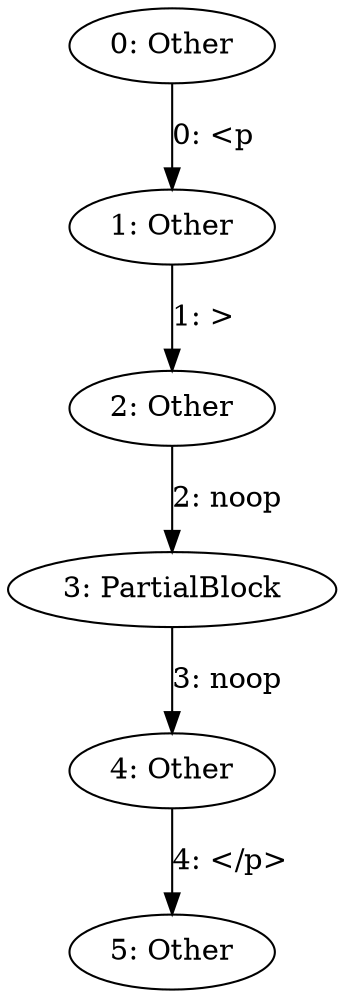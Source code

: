 digraph {
    0 [ label = "0: Other" ]
    1 [ label = "1: Other" ]
    2 [ label = "2: Other" ]
    3 [ label = "3: PartialBlock" ]
    4 [ label = "4: Other" ]
    5 [ label = "5: Other" ]
    0 -> 1 [ label = "0: <p" ]
    1 -> 2 [ label = "1: >" ]
    2 -> 3 [ label = "2: noop" ]
    3 -> 4 [ label = "3: noop" ]
    4 -> 5 [ label = "4: </p>" ]
}
